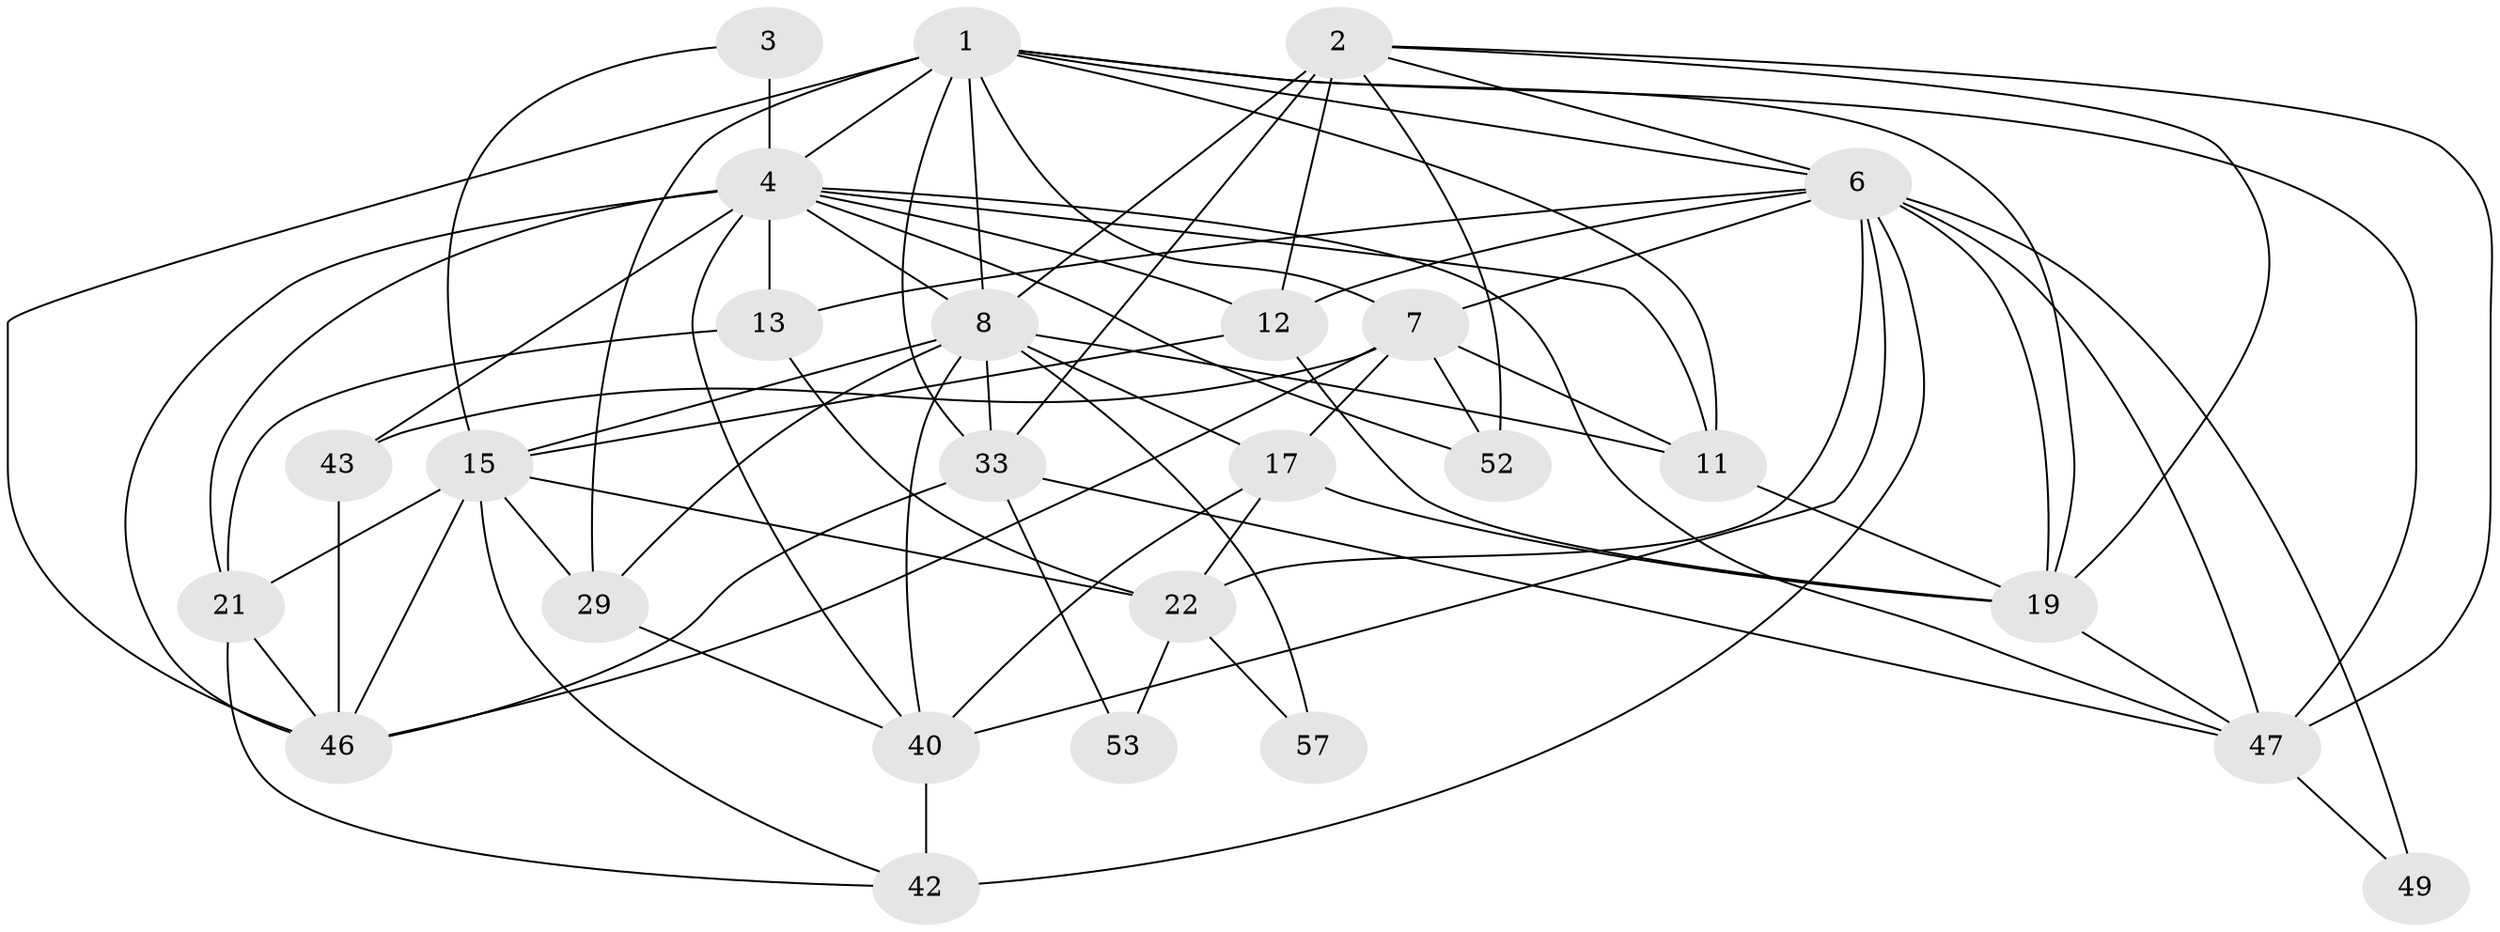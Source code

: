 // original degree distribution, {5: 0.14925373134328357, 2: 0.11940298507462686, 4: 0.34328358208955223, 7: 0.04477611940298507, 3: 0.2537313432835821, 6: 0.07462686567164178, 8: 0.014925373134328358}
// Generated by graph-tools (version 1.1) at 2025/18/03/04/25 18:18:32]
// undirected, 26 vertices, 75 edges
graph export_dot {
graph [start="1"]
  node [color=gray90,style=filled];
  1 [super="+20+5"];
  2 [super="+10+41"];
  3 [super="+61"];
  4 [super="+35+9+16"];
  6 [super="+31+32"];
  7 [super="+25+34+65"];
  8 [super="+24"];
  11 [super="+38+23"];
  12 [super="+51"];
  13 [super="+44"];
  15 [super="+48+18"];
  17 [super="+62"];
  19 [super="+30"];
  21 [super="+45"];
  22 [super="+50"];
  29;
  33 [super="+36+37+63"];
  40;
  42 [super="+55"];
  43;
  46 [super="+54+59"];
  47 [super="+60+56"];
  49;
  52;
  53;
  57;
  1 -- 6 [weight=2];
  1 -- 7;
  1 -- 47;
  1 -- 46 [weight=2];
  1 -- 33 [weight=2];
  1 -- 4 [weight=2];
  1 -- 8;
  1 -- 11 [weight=2];
  1 -- 19;
  1 -- 29;
  2 -- 52;
  2 -- 8;
  2 -- 33 [weight=2];
  2 -- 47;
  2 -- 12 [weight=2];
  2 -- 19;
  2 -- 6;
  3 -- 4 [weight=2];
  3 -- 15;
  4 -- 40;
  4 -- 43 [weight=2];
  4 -- 13;
  4 -- 8;
  4 -- 12 [weight=2];
  4 -- 47 [weight=2];
  4 -- 52;
  4 -- 21;
  4 -- 46;
  4 -- 11;
  6 -- 49;
  6 -- 22;
  6 -- 42 [weight=2];
  6 -- 19;
  6 -- 7;
  6 -- 40;
  6 -- 12;
  6 -- 13;
  6 -- 47 [weight=2];
  7 -- 17;
  7 -- 46 [weight=2];
  7 -- 43;
  7 -- 11 [weight=2];
  7 -- 52;
  8 -- 40;
  8 -- 11;
  8 -- 15 [weight=2];
  8 -- 17;
  8 -- 57;
  8 -- 29;
  8 -- 33;
  11 -- 19;
  12 -- 19;
  12 -- 15 [weight=2];
  13 -- 21;
  13 -- 22;
  15 -- 29;
  15 -- 42;
  15 -- 22;
  15 -- 46;
  15 -- 21;
  17 -- 19;
  17 -- 40;
  17 -- 22;
  19 -- 47;
  21 -- 46;
  21 -- 42;
  22 -- 57;
  22 -- 53;
  29 -- 40;
  33 -- 47;
  33 -- 53;
  33 -- 46;
  40 -- 42;
  43 -- 46;
  47 -- 49;
}
